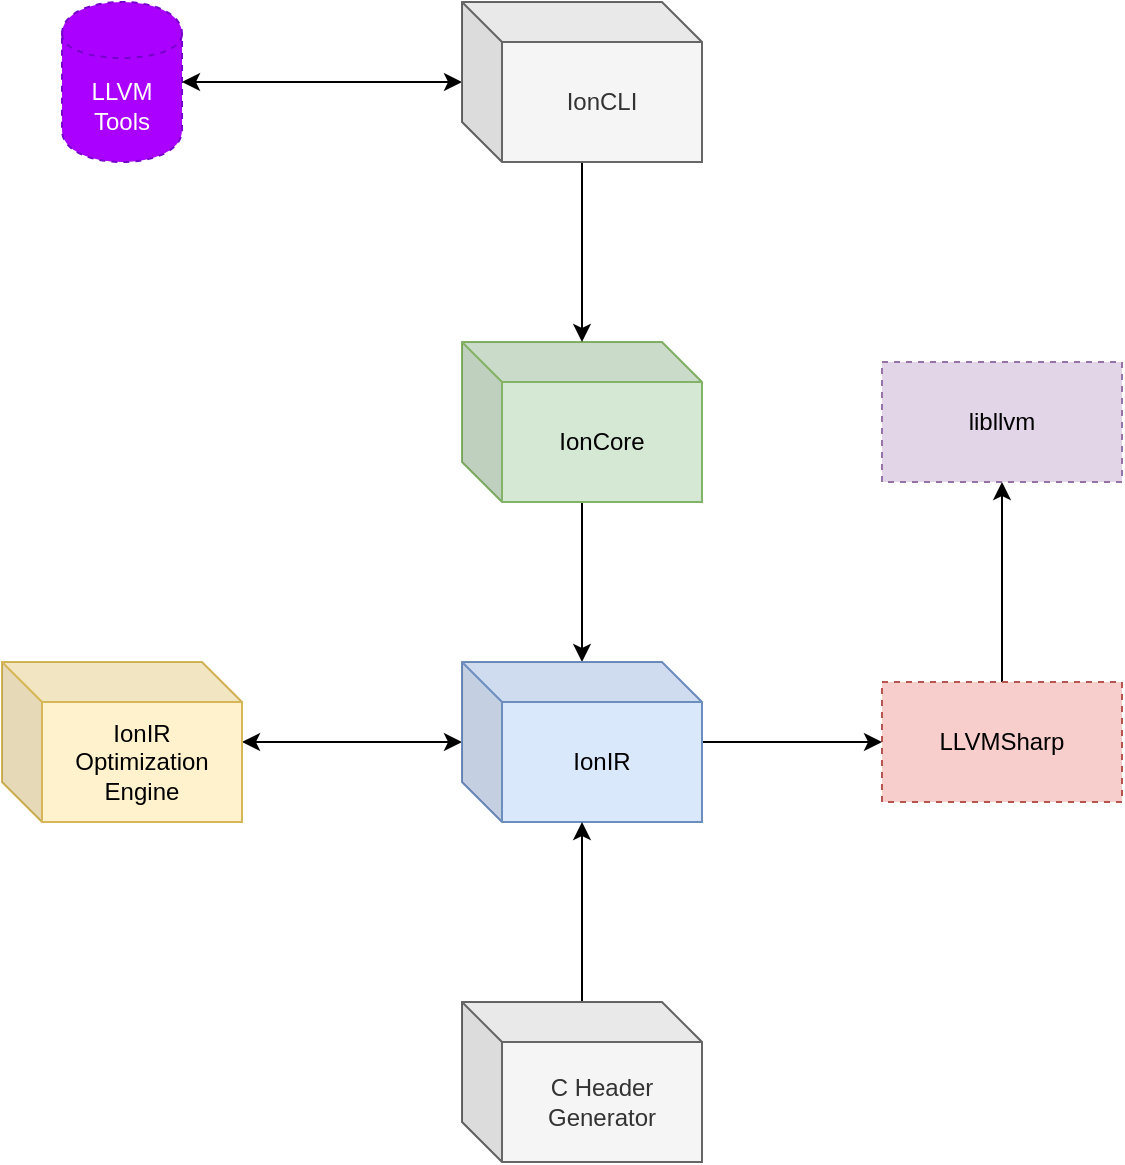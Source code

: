 <mxfile version="10.7.5" type="device"><diagram name="Page-1" id="c7558073-3199-34d8-9f00-42111426c3f3"><mxGraphModel dx="628" dy="589" grid="1" gridSize="10" guides="1" tooltips="1" connect="1" arrows="1" fold="1" page="1" pageScale="1" pageWidth="826" pageHeight="1169" background="#ffffff" math="0" shadow="0"><root><mxCell id="0"/><mxCell id="1" parent="0"/><mxCell id="0BY0UQ_Xrlwuj_uOJYyh-98" style="edgeStyle=orthogonalEdgeStyle;rounded=0;orthogonalLoop=1;jettySize=auto;html=1;" edge="1" parent="1" source="0BY0UQ_Xrlwuj_uOJYyh-96" target="0BY0UQ_Xrlwuj_uOJYyh-97"><mxGeometry relative="1" as="geometry"/></mxCell><mxCell id="0BY0UQ_Xrlwuj_uOJYyh-96" value="LLVMSharp" style="rounded=0;whiteSpace=wrap;html=1;fillColor=#f8cecc;strokeColor=#b85450;dashed=1;" vertex="1" parent="1"><mxGeometry x="630" y="660" width="120" height="60" as="geometry"/></mxCell><mxCell id="0BY0UQ_Xrlwuj_uOJYyh-97" value="libllvm" style="rounded=0;whiteSpace=wrap;html=1;fillColor=#e1d5e7;strokeColor=#9673a6;dashed=1;" vertex="1" parent="1"><mxGeometry x="630" y="500" width="120" height="60" as="geometry"/></mxCell><mxCell id="0BY0UQ_Xrlwuj_uOJYyh-101" style="edgeStyle=orthogonalEdgeStyle;rounded=0;orthogonalLoop=1;jettySize=auto;html=1;" edge="1" parent="1" source="0BY0UQ_Xrlwuj_uOJYyh-99" target="0BY0UQ_Xrlwuj_uOJYyh-100"><mxGeometry relative="1" as="geometry"/></mxCell><mxCell id="0BY0UQ_Xrlwuj_uOJYyh-99" value="IonCore" style="shape=cube;whiteSpace=wrap;html=1;boundedLbl=1;backgroundOutline=1;darkOpacity=0.05;darkOpacity2=0.1;fillColor=#d5e8d4;strokeColor=#82b366;" vertex="1" parent="1"><mxGeometry x="420" y="490" width="120" height="80" as="geometry"/></mxCell><mxCell id="0BY0UQ_Xrlwuj_uOJYyh-115" style="edgeStyle=orthogonalEdgeStyle;rounded=0;orthogonalLoop=1;jettySize=auto;html=1;startArrow=none;startFill=0;" edge="1" parent="1" source="0BY0UQ_Xrlwuj_uOJYyh-100" target="0BY0UQ_Xrlwuj_uOJYyh-96"><mxGeometry relative="1" as="geometry"/></mxCell><mxCell id="0BY0UQ_Xrlwuj_uOJYyh-116" style="edgeStyle=orthogonalEdgeStyle;rounded=0;orthogonalLoop=1;jettySize=auto;html=1;startArrow=classic;startFill=1;" edge="1" parent="1" source="0BY0UQ_Xrlwuj_uOJYyh-100" target="0BY0UQ_Xrlwuj_uOJYyh-105"><mxGeometry relative="1" as="geometry"/></mxCell><mxCell id="0BY0UQ_Xrlwuj_uOJYyh-100" value="IonIR" style="shape=cube;whiteSpace=wrap;html=1;boundedLbl=1;backgroundOutline=1;darkOpacity=0.05;darkOpacity2=0.1;fillColor=#dae8fc;strokeColor=#6c8ebf;" vertex="1" parent="1"><mxGeometry x="420" y="650" width="120" height="80" as="geometry"/></mxCell><mxCell id="0BY0UQ_Xrlwuj_uOJYyh-104" style="edgeStyle=orthogonalEdgeStyle;rounded=0;orthogonalLoop=1;jettySize=auto;html=1;" edge="1" parent="1" source="0BY0UQ_Xrlwuj_uOJYyh-103" target="0BY0UQ_Xrlwuj_uOJYyh-100"><mxGeometry relative="1" as="geometry"/></mxCell><mxCell id="0BY0UQ_Xrlwuj_uOJYyh-103" value="C Header&lt;br&gt;Generator&lt;br&gt;" style="shape=cube;whiteSpace=wrap;html=1;boundedLbl=1;backgroundOutline=1;darkOpacity=0.05;darkOpacity2=0.1;fillColor=#f5f5f5;strokeColor=#666666;fontColor=#333333;" vertex="1" parent="1"><mxGeometry x="420" y="820" width="120" height="80" as="geometry"/></mxCell><mxCell id="0BY0UQ_Xrlwuj_uOJYyh-105" value="IonIR&lt;br&gt;Optimization&lt;br&gt;Engine&lt;br&gt;" style="shape=cube;whiteSpace=wrap;html=1;boundedLbl=1;backgroundOutline=1;darkOpacity=0.05;darkOpacity2=0.1;fillColor=#fff2cc;strokeColor=#d6b656;" vertex="1" parent="1"><mxGeometry x="190" y="650" width="120" height="80" as="geometry"/></mxCell><mxCell id="0BY0UQ_Xrlwuj_uOJYyh-107" value="LLVM&lt;br&gt;Tools&lt;br&gt;" style="shape=cylinder;whiteSpace=wrap;html=1;boundedLbl=1;backgroundOutline=1;fillColor=#aa00ff;strokeColor=#7700CC;fontColor=#ffffff;dashed=1;" vertex="1" parent="1"><mxGeometry x="220" y="320" width="60" height="80" as="geometry"/></mxCell><mxCell id="0BY0UQ_Xrlwuj_uOJYyh-111" style="edgeStyle=orthogonalEdgeStyle;rounded=0;orthogonalLoop=1;jettySize=auto;html=1;" edge="1" parent="1" source="0BY0UQ_Xrlwuj_uOJYyh-110" target="0BY0UQ_Xrlwuj_uOJYyh-99"><mxGeometry relative="1" as="geometry"/></mxCell><mxCell id="0BY0UQ_Xrlwuj_uOJYyh-112" style="edgeStyle=orthogonalEdgeStyle;rounded=0;orthogonalLoop=1;jettySize=auto;html=1;startArrow=classic;startFill=1;" edge="1" parent="1" source="0BY0UQ_Xrlwuj_uOJYyh-110" target="0BY0UQ_Xrlwuj_uOJYyh-107"><mxGeometry relative="1" as="geometry"/></mxCell><mxCell id="0BY0UQ_Xrlwuj_uOJYyh-110" value="IonCLI" style="shape=cube;whiteSpace=wrap;html=1;boundedLbl=1;backgroundOutline=1;darkOpacity=0.05;darkOpacity2=0.1;fillColor=#f5f5f5;strokeColor=#666666;fontColor=#333333;" vertex="1" parent="1"><mxGeometry x="420" y="320" width="120" height="80" as="geometry"/></mxCell></root></mxGraphModel></diagram></mxfile>